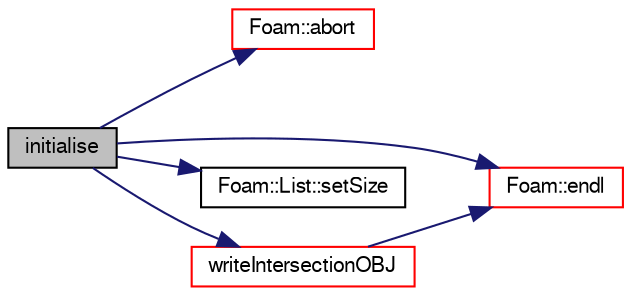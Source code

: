 digraph "initialise"
{
  bgcolor="transparent";
  edge [fontname="FreeSans",fontsize="10",labelfontname="FreeSans",labelfontsize="10"];
  node [fontname="FreeSans",fontsize="10",shape=record];
  rankdir="LR";
  Node62 [label="initialise",height=0.2,width=0.4,color="black", fillcolor="grey75", style="filled", fontcolor="black"];
  Node62 -> Node63 [color="midnightblue",fontsize="10",style="solid",fontname="FreeSans"];
  Node63 [label="Foam::abort",height=0.2,width=0.4,color="red",URL="$a21124.html#a447107a607d03e417307c203fa5fb44b"];
  Node62 -> Node80 [color="midnightblue",fontsize="10",style="solid",fontname="FreeSans"];
  Node80 [label="Foam::endl",height=0.2,width=0.4,color="red",URL="$a21124.html#a2db8fe02a0d3909e9351bb4275b23ce4",tooltip="Add newline and flush stream. "];
  Node62 -> Node106 [color="midnightblue",fontsize="10",style="solid",fontname="FreeSans"];
  Node106 [label="Foam::List::setSize",height=0.2,width=0.4,color="black",URL="$a25694.html#aedb985ffeaf1bdbfeccc2a8730405703",tooltip="Reset size of List. "];
  Node62 -> Node107 [color="midnightblue",fontsize="10",style="solid",fontname="FreeSans"];
  Node107 [label="writeIntersectionOBJ",height=0.2,width=0.4,color="red",URL="$a24870.html#a87ddcf98d72f63147f530c0366f594c0",tooltip="Write triangle intersection to OBJ file. "];
  Node107 -> Node80 [color="midnightblue",fontsize="10",style="solid",fontname="FreeSans"];
}
